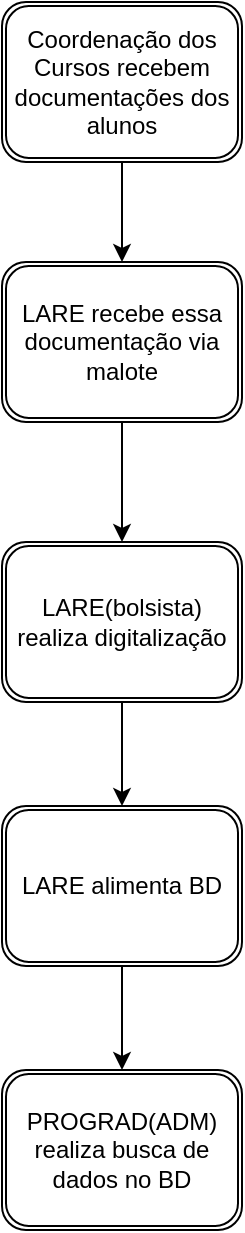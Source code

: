 <mxfile version="12.2.3" type="github" pages="1"><diagram id="Ac0ESJRBqIwfkSxW22vr" name="Page-1"><mxGraphModel dx="775" dy="489" grid="1" gridSize="10" guides="1" tooltips="1" connect="1" arrows="1" fold="1" page="1" pageScale="1" pageWidth="827" pageHeight="1169" math="0" shadow="0"><root><mxCell id="0"/><mxCell id="1" parent="0"/><mxCell id="8R08KbNrYtKiG_humwk1-2" value="Coordenação dos Cursos recebem documentações dos alunos" style="shape=ext;double=1;rounded=1;whiteSpace=wrap;html=1;" vertex="1" parent="1"><mxGeometry x="310" y="10" width="120" height="80" as="geometry"/></mxCell><mxCell id="8R08KbNrYtKiG_humwk1-3" value="LARE recebe essa documentação via malote" style="shape=ext;double=1;rounded=1;whiteSpace=wrap;html=1;" vertex="1" parent="1"><mxGeometry x="310" y="140" width="120" height="80" as="geometry"/></mxCell><mxCell id="8R08KbNrYtKiG_humwk1-5" value="&lt;div&gt;LARE(bolsista)&lt;/div&gt;&lt;div&gt;realiza digitalização&lt;br&gt;&lt;/div&gt;" style="shape=ext;double=1;rounded=1;whiteSpace=wrap;html=1;" vertex="1" parent="1"><mxGeometry x="310" y="280" width="120" height="80" as="geometry"/></mxCell><mxCell id="8R08KbNrYtKiG_humwk1-7" value="LARE alimenta BD" style="shape=ext;double=1;rounded=1;whiteSpace=wrap;html=1;" vertex="1" parent="1"><mxGeometry x="310" y="412" width="120" height="80" as="geometry"/></mxCell><mxCell id="8R08KbNrYtKiG_humwk1-10" value="PROGRAD(ADM) realiza busca de dados no BD" style="shape=ext;double=1;rounded=1;whiteSpace=wrap;html=1;" vertex="1" parent="1"><mxGeometry x="310" y="544" width="120" height="80" as="geometry"/></mxCell><mxCell id="8R08KbNrYtKiG_humwk1-44" value="" style="endArrow=classic;html=1;exitX=0.5;exitY=1;exitDx=0;exitDy=0;" edge="1" parent="1" source="8R08KbNrYtKiG_humwk1-7"><mxGeometry width="50" height="50" relative="1" as="geometry"><mxPoint x="130" y="950" as="sourcePoint"/><mxPoint x="370" y="544" as="targetPoint"/></mxGeometry></mxCell><mxCell id="8R08KbNrYtKiG_humwk1-45" value="" style="endArrow=classic;html=1;exitX=0.5;exitY=1;exitDx=0;exitDy=0;" edge="1" parent="1" source="8R08KbNrYtKiG_humwk1-5" target="8R08KbNrYtKiG_humwk1-7"><mxGeometry width="50" height="50" relative="1" as="geometry"><mxPoint x="140" y="500" as="sourcePoint"/><mxPoint x="230" y="560" as="targetPoint"/><Array as="points"/></mxGeometry></mxCell><mxCell id="8R08KbNrYtKiG_humwk1-50" value="" style="endArrow=classic;html=1;exitX=0.5;exitY=1;exitDx=0;exitDy=0;" edge="1" parent="1" source="8R08KbNrYtKiG_humwk1-3" target="8R08KbNrYtKiG_humwk1-5"><mxGeometry width="50" height="50" relative="1" as="geometry"><mxPoint x="190" y="190" as="sourcePoint"/><mxPoint x="240" y="140" as="targetPoint"/></mxGeometry></mxCell><mxCell id="8R08KbNrYtKiG_humwk1-51" value="" style="endArrow=classic;html=1;exitX=0.5;exitY=1;exitDx=0;exitDy=0;entryX=0.5;entryY=0;entryDx=0;entryDy=0;" edge="1" parent="1" source="8R08KbNrYtKiG_humwk1-2" target="8R08KbNrYtKiG_humwk1-3"><mxGeometry width="50" height="50" relative="1" as="geometry"><mxPoint x="380" y="230" as="sourcePoint"/><mxPoint x="380" y="290" as="targetPoint"/></mxGeometry></mxCell></root></mxGraphModel></diagram></mxfile>